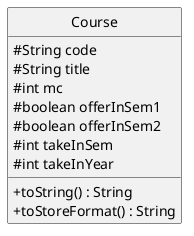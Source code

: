 @startuml
'https://plantuml.com/class-diagram
hide circle
skinparam classAttributeIconSize 0

class Course {
#String code
#String title
#int mc
#boolean offerInSem1
#boolean offerInSem2
#int takeInSem
#int takeInYear
+toString() : String
+toStoreFormat() : String
}

@enduml